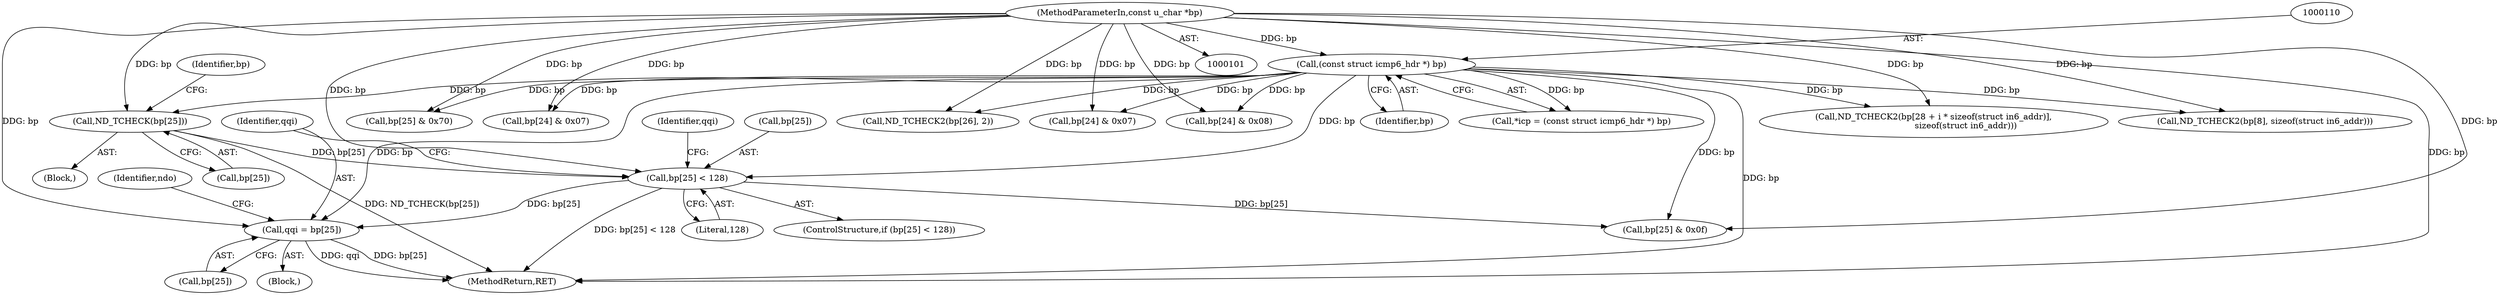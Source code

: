 digraph "0_tcpdump_d7505276842e85bfd067fa21cdb32b8a2dc3c5e4_3@pointer" {
"1000241" [label="(Call,qqi = bp[25])"];
"1000235" [label="(Call,bp[25] < 128)"];
"1000202" [label="(Call,ND_TCHECK(bp[25]))"];
"1000109" [label="(Call,(const struct icmp6_hdr *) bp)"];
"1000103" [label="(MethodParameterIn,const u_char *bp)"];
"1000180" [label="(Call,ND_TCHECK2(bp[8], sizeof(struct in6_addr)))"];
"1000242" [label="(Identifier,qqi)"];
"1000229" [label="(Call,bp[24] & 0x07)"];
"1000235" [label="(Call,bp[25] < 128)"];
"1000241" [label="(Call,qqi = bp[25])"];
"1000103" [label="(MethodParameterIn,const u_char *bp)"];
"1000249" [label="(Identifier,qqi)"];
"1000243" [label="(Call,bp[25])"];
"1000201" [label="(Block,)"];
"1000240" [label="(Block,)"];
"1000239" [label="(Literal,128)"];
"1000269" [label="(Identifier,ndo)"];
"1000111" [label="(Identifier,bp)"];
"1000236" [label="(Call,bp[25])"];
"1000207" [label="(Call,bp[24] & 0x08)"];
"1000325" [label="(Call,ND_TCHECK2(bp[28 + i * sizeof(struct in6_addr)],\n                        sizeof(struct in6_addr)))"];
"1000202" [label="(Call,ND_TCHECK(bp[25]))"];
"1000209" [label="(Identifier,bp)"];
"1000218" [label="(Call,bp[24] & 0x07)"];
"1000260" [label="(Call,bp[25] & 0x70)"];
"1000273" [label="(Call,ND_TCHECK2(bp[26], 2))"];
"1000376" [label="(MethodReturn,RET)"];
"1000203" [label="(Call,bp[25])"];
"1000252" [label="(Call,bp[25] & 0x0f)"];
"1000109" [label="(Call,(const struct icmp6_hdr *) bp)"];
"1000107" [label="(Call,*icp = (const struct icmp6_hdr *) bp)"];
"1000234" [label="(ControlStructure,if (bp[25] < 128))"];
"1000241" -> "1000240"  [label="AST: "];
"1000241" -> "1000243"  [label="CFG: "];
"1000242" -> "1000241"  [label="AST: "];
"1000243" -> "1000241"  [label="AST: "];
"1000269" -> "1000241"  [label="CFG: "];
"1000241" -> "1000376"  [label="DDG: qqi"];
"1000241" -> "1000376"  [label="DDG: bp[25]"];
"1000235" -> "1000241"  [label="DDG: bp[25]"];
"1000109" -> "1000241"  [label="DDG: bp"];
"1000103" -> "1000241"  [label="DDG: bp"];
"1000235" -> "1000234"  [label="AST: "];
"1000235" -> "1000239"  [label="CFG: "];
"1000236" -> "1000235"  [label="AST: "];
"1000239" -> "1000235"  [label="AST: "];
"1000242" -> "1000235"  [label="CFG: "];
"1000249" -> "1000235"  [label="CFG: "];
"1000235" -> "1000376"  [label="DDG: bp[25] < 128"];
"1000202" -> "1000235"  [label="DDG: bp[25]"];
"1000109" -> "1000235"  [label="DDG: bp"];
"1000103" -> "1000235"  [label="DDG: bp"];
"1000235" -> "1000252"  [label="DDG: bp[25]"];
"1000202" -> "1000201"  [label="AST: "];
"1000202" -> "1000203"  [label="CFG: "];
"1000203" -> "1000202"  [label="AST: "];
"1000209" -> "1000202"  [label="CFG: "];
"1000202" -> "1000376"  [label="DDG: ND_TCHECK(bp[25])"];
"1000109" -> "1000202"  [label="DDG: bp"];
"1000103" -> "1000202"  [label="DDG: bp"];
"1000109" -> "1000107"  [label="AST: "];
"1000109" -> "1000111"  [label="CFG: "];
"1000110" -> "1000109"  [label="AST: "];
"1000111" -> "1000109"  [label="AST: "];
"1000107" -> "1000109"  [label="CFG: "];
"1000109" -> "1000376"  [label="DDG: bp"];
"1000109" -> "1000107"  [label="DDG: bp"];
"1000103" -> "1000109"  [label="DDG: bp"];
"1000109" -> "1000180"  [label="DDG: bp"];
"1000109" -> "1000207"  [label="DDG: bp"];
"1000109" -> "1000218"  [label="DDG: bp"];
"1000109" -> "1000229"  [label="DDG: bp"];
"1000109" -> "1000252"  [label="DDG: bp"];
"1000109" -> "1000260"  [label="DDG: bp"];
"1000109" -> "1000273"  [label="DDG: bp"];
"1000109" -> "1000325"  [label="DDG: bp"];
"1000103" -> "1000101"  [label="AST: "];
"1000103" -> "1000376"  [label="DDG: bp"];
"1000103" -> "1000180"  [label="DDG: bp"];
"1000103" -> "1000207"  [label="DDG: bp"];
"1000103" -> "1000218"  [label="DDG: bp"];
"1000103" -> "1000229"  [label="DDG: bp"];
"1000103" -> "1000252"  [label="DDG: bp"];
"1000103" -> "1000260"  [label="DDG: bp"];
"1000103" -> "1000273"  [label="DDG: bp"];
"1000103" -> "1000325"  [label="DDG: bp"];
}

